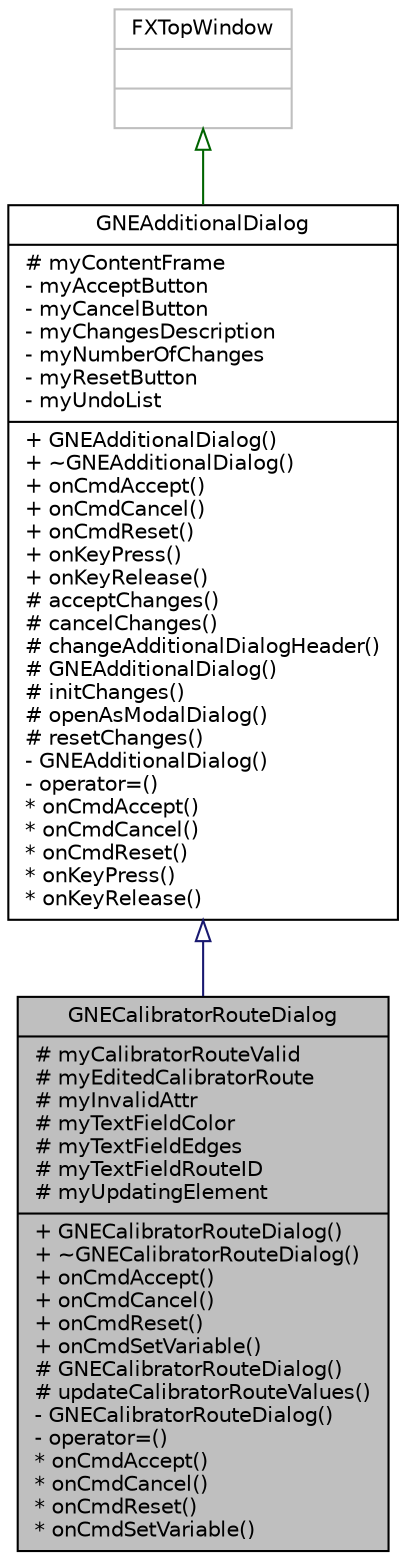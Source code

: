 digraph "GNECalibratorRouteDialog"
{
  edge [fontname="Helvetica",fontsize="10",labelfontname="Helvetica",labelfontsize="10"];
  node [fontname="Helvetica",fontsize="10",shape=record];
  Node0 [label="{GNECalibratorRouteDialog\n|# myCalibratorRouteValid\l# myEditedCalibratorRoute\l# myInvalidAttr\l# myTextFieldColor\l# myTextFieldEdges\l# myTextFieldRouteID\l# myUpdatingElement\l|+ GNECalibratorRouteDialog()\l+ ~GNECalibratorRouteDialog()\l+ onCmdAccept()\l+ onCmdCancel()\l+ onCmdReset()\l+ onCmdSetVariable()\l# GNECalibratorRouteDialog()\l# updateCalibratorRouteValues()\l- GNECalibratorRouteDialog()\l- operator=()\l* onCmdAccept()\l* onCmdCancel()\l* onCmdReset()\l* onCmdSetVariable()\l}",height=0.2,width=0.4,color="black", fillcolor="grey75", style="filled", fontcolor="black"];
  Node1 -> Node0 [dir="back",color="midnightblue",fontsize="10",style="solid",arrowtail="onormal",fontname="Helvetica"];
  Node1 [label="{GNEAdditionalDialog\n|# myContentFrame\l- myAcceptButton\l- myCancelButton\l- myChangesDescription\l- myNumberOfChanges\l- myResetButton\l- myUndoList\l|+ GNEAdditionalDialog()\l+ ~GNEAdditionalDialog()\l+ onCmdAccept()\l+ onCmdCancel()\l+ onCmdReset()\l+ onKeyPress()\l+ onKeyRelease()\l# acceptChanges()\l# cancelChanges()\l# changeAdditionalDialogHeader()\l# GNEAdditionalDialog()\l# initChanges()\l# openAsModalDialog()\l# resetChanges()\l- GNEAdditionalDialog()\l- operator=()\l* onCmdAccept()\l* onCmdCancel()\l* onCmdReset()\l* onKeyPress()\l* onKeyRelease()\l}",height=0.2,width=0.4,color="black", fillcolor="white", style="filled",URL="$da/d75/class_g_n_e_additional_dialog.html",tooltip="Dialog to edit sequences, parameters, etc.. of Additionals. "];
  Node2 -> Node1 [dir="back",color="darkgreen",fontsize="10",style="solid",arrowtail="onormal",fontname="Helvetica"];
  Node2 [label="{FXTopWindow\n||}",height=0.2,width=0.4,color="grey75", fillcolor="white", style="filled"];
}
